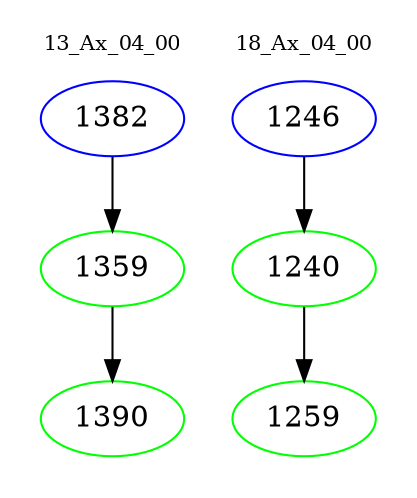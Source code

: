 digraph{
subgraph cluster_0 {
color = white
label = "13_Ax_04_00";
fontsize=10;
T0_1382 [label="1382", color="blue"]
T0_1382 -> T0_1359 [color="black"]
T0_1359 [label="1359", color="green"]
T0_1359 -> T0_1390 [color="black"]
T0_1390 [label="1390", color="green"]
}
subgraph cluster_1 {
color = white
label = "18_Ax_04_00";
fontsize=10;
T1_1246 [label="1246", color="blue"]
T1_1246 -> T1_1240 [color="black"]
T1_1240 [label="1240", color="green"]
T1_1240 -> T1_1259 [color="black"]
T1_1259 [label="1259", color="green"]
}
}
